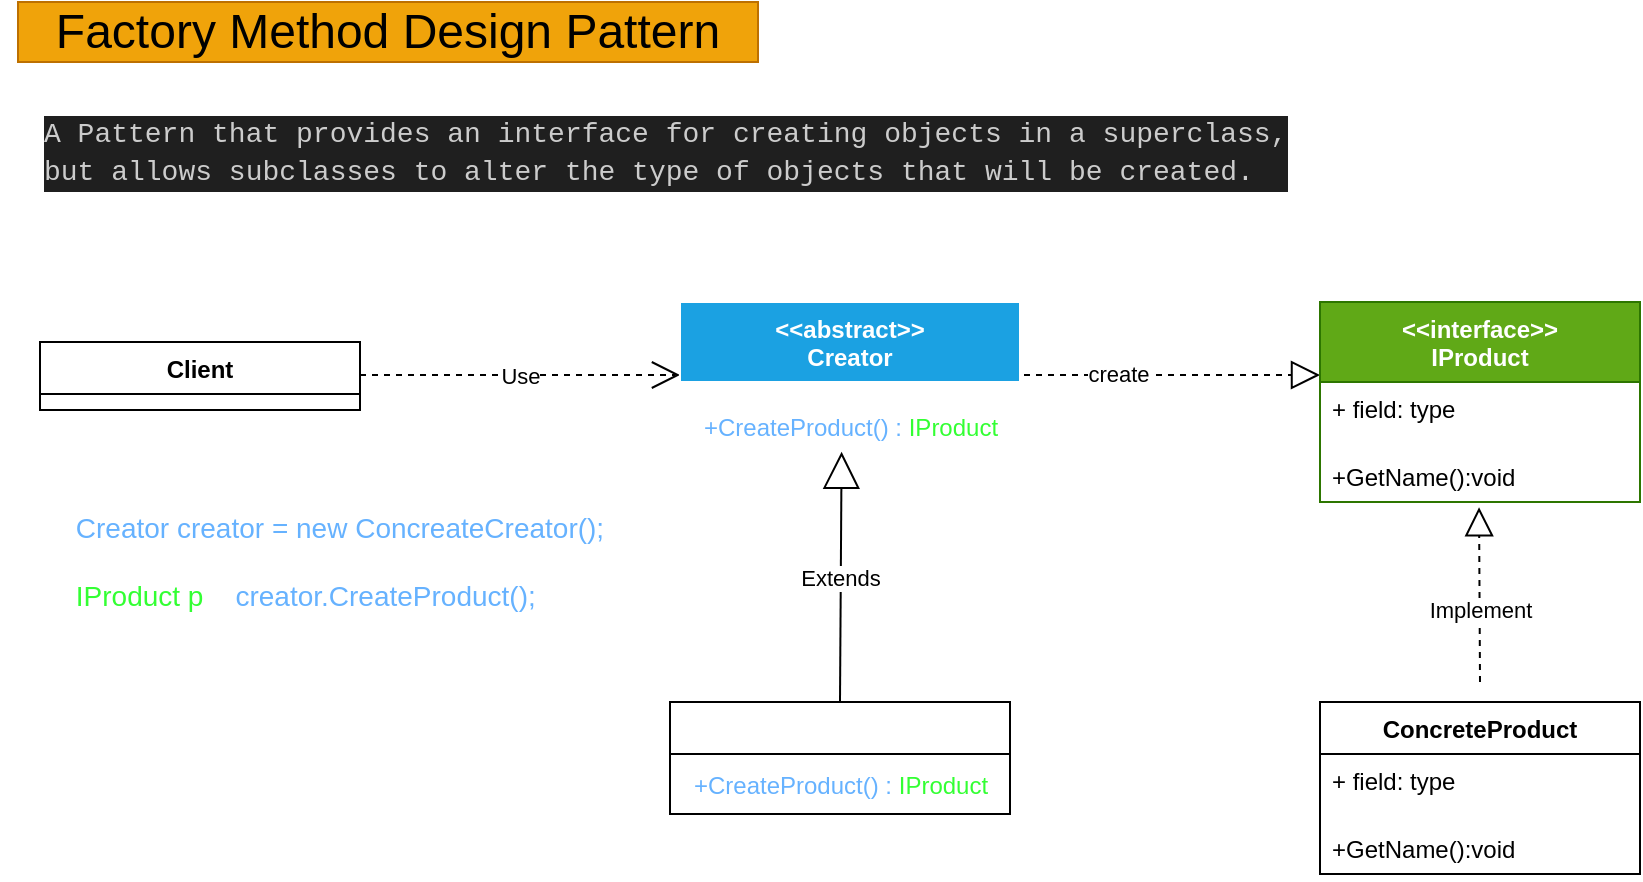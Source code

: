 <mxfile>
    <diagram id="OAejah4RlwYKssRU32tp" name="Page-1">
        <mxGraphModel dx="1078" dy="475" grid="1" gridSize="10" guides="1" tooltips="1" connect="1" arrows="1" fold="1" page="1" pageScale="1" pageWidth="1100" pageHeight="850" background="none" math="0" shadow="0">
            <root>
                <mxCell id="0"/>
                <mxCell id="1" parent="0"/>
                <mxCell id="110" value="&lt;font style=&quot;font-size: 24px;&quot;&gt;Factory Method Design Pattern&lt;/font&gt;" style="text;html=1;strokeColor=#BD7000;fillColor=#f0a30a;align=center;verticalAlign=middle;whiteSpace=wrap;rounded=0;movable=0;resizable=0;rotatable=0;deletable=0;editable=0;connectable=0;fontColor=#000000;container=0;" parent="1" vertex="1">
                    <mxGeometry x="29" y="20" width="370" height="30" as="geometry"/>
                </mxCell>
                <mxCell id="140" value="&lt;div style=&quot;color: rgb(204, 204, 204); background-color: rgb(31, 31, 31); font-family: Consolas, &amp;quot;Courier New&amp;quot;, monospace; font-size: 14px; line-height: 19px;&quot;&gt;A Pattern that provides an interface for creating objects in a superclass,&lt;/div&gt;&lt;div style=&quot;color: rgb(204, 204, 204); background-color: rgb(31, 31, 31); font-family: Consolas, &amp;quot;Courier New&amp;quot;, monospace; font-size: 14px; line-height: 19px;&quot;&gt;but allows subclasses to alter the type of objects that will be created.&lt;/div&gt;" style="text;html=1;align=left;verticalAlign=middle;resizable=0;points=[];autosize=1;strokeColor=none;fillColor=none;" vertex="1" parent="1">
                    <mxGeometry x="40" y="70" width="590" height="50" as="geometry"/>
                </mxCell>
                <mxCell id="141" value="" style="group" vertex="1" connectable="0" parent="1">
                    <mxGeometry x="20" y="130" width="820" height="326" as="geometry"/>
                </mxCell>
                <mxCell id="98" value="Client" style="swimlane;fontStyle=1;align=center;verticalAlign=top;childLayout=stackLayout;horizontal=1;startSize=26;horizontalStack=0;resizeParent=1;resizeParentMax=0;resizeLast=0;collapsible=1;marginBottom=0;movable=1;resizable=1;rotatable=1;deletable=1;editable=1;connectable=1;container=0;" parent="141" vertex="1">
                    <mxGeometry x="20" y="60" width="160" height="34" as="geometry"/>
                </mxCell>
                <mxCell id="105" value="Use" style="endArrow=open;endSize=12;dashed=1;html=1;movable=1;resizable=1;rotatable=1;deletable=1;editable=1;connectable=1;" parent="141" edge="1">
                    <mxGeometry width="160" relative="1" as="geometry">
                        <mxPoint x="180" y="76.5" as="sourcePoint"/>
                        <mxPoint x="340" y="76.5" as="targetPoint"/>
                    </mxGeometry>
                </mxCell>
                <mxCell id="114" value="" style="endArrow=block;dashed=1;endFill=0;endSize=12;html=1;movable=1;resizable=1;rotatable=1;deletable=1;editable=1;connectable=1;" parent="141" edge="1">
                    <mxGeometry width="160" relative="1" as="geometry">
                        <mxPoint x="500" y="76.5" as="sourcePoint"/>
                        <mxPoint x="660" y="76.5" as="targetPoint"/>
                    </mxGeometry>
                </mxCell>
                <mxCell id="115" value="create" style="edgeLabel;html=1;align=center;verticalAlign=middle;resizable=1;points=[];movable=1;rotatable=1;deletable=1;editable=1;connectable=1;container=0;" parent="114" vertex="1" connectable="0">
                    <mxGeometry x="-0.271" y="1" relative="1" as="geometry">
                        <mxPoint as="offset"/>
                    </mxGeometry>
                </mxCell>
                <mxCell id="75" value="ConcreteProduct" style="swimlane;fontStyle=1;align=center;verticalAlign=top;childLayout=stackLayout;horizontal=1;startSize=26;horizontalStack=0;resizeParent=1;resizeParentMax=0;resizeLast=0;collapsible=1;marginBottom=0;movable=1;resizable=1;rotatable=1;deletable=1;editable=1;connectable=1;container=0;" parent="141" vertex="1">
                    <mxGeometry x="660" y="240" width="160" height="86" as="geometry"/>
                </mxCell>
                <mxCell id="84" value="&lt;&lt;interface&gt;&gt;&#10;IProduct" style="swimlane;fontStyle=1;align=center;verticalAlign=top;childLayout=stackLayout;horizontal=1;startSize=40;horizontalStack=0;resizeParent=1;resizeParentMax=0;resizeLast=0;collapsible=1;marginBottom=0;fillColor=#60a917;fontColor=#ffffff;strokeColor=#2D7600;movable=1;resizable=1;rotatable=1;deletable=1;editable=1;connectable=1;container=0;" parent="141" vertex="1">
                    <mxGeometry x="660" y="40" width="160" height="100" as="geometry"/>
                </mxCell>
                <mxCell id="97" value="" style="endArrow=block;dashed=1;endFill=0;endSize=12;html=1;entryX=0.497;entryY=1.102;entryDx=0;entryDy=0;entryPerimeter=0;movable=1;resizable=1;rotatable=1;deletable=1;editable=1;connectable=1;" parent="141" target="87" edge="1">
                    <mxGeometry width="160" relative="1" as="geometry">
                        <mxPoint x="740" y="230" as="sourcePoint"/>
                        <mxPoint x="740" y="150" as="targetPoint"/>
                    </mxGeometry>
                </mxCell>
                <mxCell id="102" value="Implement" style="edgeLabel;html=1;align=center;verticalAlign=middle;resizable=1;points=[];movable=1;rotatable=1;deletable=1;editable=1;connectable=1;container=0;" parent="97" vertex="1" connectable="0">
                    <mxGeometry x="-0.176" relative="1" as="geometry">
                        <mxPoint as="offset"/>
                    </mxGeometry>
                </mxCell>
                <mxCell id="116" value="&lt;font style=&quot;&quot;&gt;&lt;br&gt;&lt;br&gt;&lt;div style=&quot;font-size: 14px; text-align: left;&quot;&gt;&lt;span style=&quot;background-color: initial;&quot;&gt;&lt;font color=&quot;#66b2ff&quot;&gt;Creator creator = new ConcreateCreator();&lt;/font&gt;&lt;/span&gt;&lt;br&gt;&lt;/div&gt;&lt;div style=&quot;font-size: 14px; text-align: left;&quot;&gt;&lt;span style=&quot;background-color: initial;&quot;&gt;&lt;br&gt;&lt;/span&gt;&lt;/div&gt;&lt;span style=&quot;font-size: 14px;&quot;&gt;&lt;div style=&quot;text-align: left;&quot;&gt;&lt;span style=&quot;background-color: initial;&quot;&gt;&lt;font color=&quot;#33ff33&quot;&gt;IProduct p&lt;/font&gt;&lt;font color=&quot;#ffffff&quot;&gt; =&lt;/font&gt; &lt;font color=&quot;#66b2ff&quot;&gt;creator.CreateProduct();&lt;/font&gt;&lt;/span&gt;&lt;/div&gt;&lt;/span&gt;&lt;div style=&quot;text-align: left;&quot;&gt;&lt;br&gt;&lt;/div&gt;&lt;div style=&quot;text-align: left;&quot;&gt;&lt;br&gt;&lt;/div&gt;&lt;/font&gt;" style="text;strokeColor=none;align=center;fillColor=none;html=1;verticalAlign=middle;whiteSpace=wrap;rounded=0;fontColor=#FF66B3;movable=1;resizable=1;rotatable=1;deletable=1;editable=1;connectable=1;container=0;" parent="141" vertex="1">
                    <mxGeometry y="140" width="340" height="60" as="geometry"/>
                </mxCell>
                <mxCell id="130" value="Factory" style="text;html=1;align=center;verticalAlign=middle;resizable=1;points=[];autosize=1;strokeColor=none;fillColor=none;fontColor=#FFFFFF;movable=1;rotatable=1;deletable=1;editable=1;connectable=1;container=0;" parent="141" vertex="1">
                    <mxGeometry x="380" width="60" height="30" as="geometry"/>
                </mxCell>
                <mxCell id="100" value="" style="line;strokeWidth=1;fillColor=none;align=left;verticalAlign=middle;spacingTop=-1;spacingLeft=3;spacingRight=3;rotatable=1;labelPosition=right;points=[];portConstraint=eastwest;strokeColor=inherit;movable=1;resizable=1;deletable=1;editable=1;connectable=1;container=0;" parent="141" vertex="1">
                    <mxGeometry x="20" y="86" width="160" height="8" as="geometry"/>
                </mxCell>
                <mxCell id="88" value="&lt;&lt;abstract&gt;&gt;&#10;Creator" style="swimlane;fontStyle=1;align=center;verticalAlign=top;childLayout=stackLayout;horizontal=1;startSize=40;horizontalStack=0;resizeParent=1;resizeParentMax=0;resizeLast=0;collapsible=1;marginBottom=0;fillColor=#1ba1e2;fontColor=#ffffff;strokeColor=#FFFFFF;movable=1;resizable=1;rotatable=1;deletable=1;editable=1;connectable=1;container=0;" parent="141" vertex="1">
                    <mxGeometry x="340" y="40" width="170" height="78" as="geometry"/>
                </mxCell>
                <mxCell id="139" value="" style="line;strokeWidth=1;fillColor=none;align=left;verticalAlign=middle;spacingTop=-1;spacingLeft=3;spacingRight=3;rotatable=1;labelPosition=right;points=[];portConstraint=eastwest;strokeColor=inherit;movable=1;resizable=1;deletable=1;editable=1;connectable=1;container=0;" parent="88" vertex="1">
                    <mxGeometry y="40" width="170" height="8" as="geometry"/>
                </mxCell>
                <mxCell id="137" value="&lt;font color=&quot;#66b2ff&quot;&gt;+CreateProduct() :&lt;/font&gt; IProduct" style="text;html=1;align=center;verticalAlign=middle;resizable=1;points=[];autosize=1;strokeColor=none;fillColor=none;fontSize=12;fontColor=#33FF33;movable=1;rotatable=1;deletable=1;editable=1;connectable=1;" parent="88" vertex="1">
                    <mxGeometry y="48" width="170" height="30" as="geometry"/>
                </mxCell>
                <mxCell id="92" value="ConcreteCreator" style="swimlane;fontStyle=1;align=center;verticalAlign=top;childLayout=stackLayout;horizontal=1;startSize=26;horizontalStack=0;resizeParent=1;resizeParentMax=0;resizeLast=0;collapsible=1;marginBottom=0;movable=1;resizable=1;rotatable=1;deletable=1;editable=1;connectable=1;container=0;fontColor=#FFFFFF;" parent="141" vertex="1">
                    <mxGeometry x="335" y="240" width="170" height="56" as="geometry"/>
                </mxCell>
                <mxCell id="136" value="&lt;font color=&quot;#66b2ff&quot; style=&quot;font-size: 12px;&quot;&gt;+CreateProduct() : &lt;/font&gt;&lt;font color=&quot;#33ff33&quot; style=&quot;font-size: 12px;&quot;&gt;I&lt;font style=&quot;font-size: 12px;&quot;&gt;Product&lt;/font&gt;&lt;/font&gt;" style="text;html=1;align=center;verticalAlign=middle;resizable=1;points=[];autosize=1;strokeColor=none;fillColor=none;fontSize=14;fontColor=#FFFF66;movable=1;rotatable=1;deletable=1;editable=1;connectable=1;" parent="92" vertex="1">
                    <mxGeometry y="26" width="170" height="30" as="geometry"/>
                </mxCell>
                <mxCell id="96" value="Extends" style="endArrow=block;endSize=16;endFill=0;html=1;exitX=0.5;exitY=0;exitDx=0;exitDy=0;entryX=0.505;entryY=1.034;entryDx=0;entryDy=0;entryPerimeter=0;movable=1;resizable=1;rotatable=1;deletable=1;editable=1;connectable=1;" parent="141" source="92" edge="1">
                    <mxGeometry width="160" relative="1" as="geometry">
                        <mxPoint x="480" y="220" as="sourcePoint"/>
                        <mxPoint x="420.8" y="114.884" as="targetPoint"/>
                    </mxGeometry>
                </mxCell>
                <mxCell id="90" value="" style="line;strokeWidth=1;fillColor=none;align=left;verticalAlign=middle;spacingTop=-1;spacingLeft=3;spacingRight=3;rotatable=1;labelPosition=right;points=[];portConstraint=eastwest;strokeColor=inherit;movable=1;resizable=1;deletable=1;editable=1;connectable=1;container=0;" parent="141" vertex="1">
                    <mxGeometry x="340" y="80" width="160" height="8" as="geometry"/>
                </mxCell>
                <mxCell id="94" value="" style="line;strokeWidth=1;fillColor=none;align=left;verticalAlign=middle;spacingTop=-1;spacingLeft=3;spacingRight=3;rotatable=1;labelPosition=right;points=[];portConstraint=eastwest;strokeColor=inherit;movable=1;resizable=1;deletable=1;editable=1;connectable=1;container=0;" parent="141" vertex="1">
                    <mxGeometry x="340" y="266" width="160" height="8" as="geometry"/>
                </mxCell>
                <mxCell id="76" value="+ field: type" style="text;strokeColor=none;fillColor=none;align=left;verticalAlign=top;spacingLeft=4;spacingRight=4;overflow=hidden;rotatable=1;points=[[0,0.5],[1,0.5]];portConstraint=eastwest;movable=1;resizable=1;deletable=1;editable=1;connectable=1;container=0;" parent="141" vertex="1">
                    <mxGeometry x="660" y="266" width="160" height="26" as="geometry"/>
                </mxCell>
                <mxCell id="77" value="" style="line;strokeWidth=1;fillColor=none;align=left;verticalAlign=middle;spacingTop=-1;spacingLeft=3;spacingRight=3;rotatable=1;labelPosition=right;points=[];portConstraint=eastwest;strokeColor=inherit;movable=1;resizable=1;deletable=1;editable=1;connectable=1;container=0;" parent="141" vertex="1">
                    <mxGeometry x="660" y="292" width="160" height="8" as="geometry"/>
                </mxCell>
                <mxCell id="78" value="+GetName():void" style="text;strokeColor=none;fillColor=none;align=left;verticalAlign=top;spacingLeft=4;spacingRight=4;overflow=hidden;rotatable=1;points=[[0,0.5],[1,0.5]];portConstraint=eastwest;movable=1;resizable=1;deletable=1;editable=1;connectable=1;container=0;" parent="141" vertex="1">
                    <mxGeometry x="660" y="300" width="160" height="26" as="geometry"/>
                </mxCell>
                <mxCell id="85" value="+ field: type" style="text;strokeColor=none;fillColor=none;align=left;verticalAlign=top;spacingLeft=4;spacingRight=4;overflow=hidden;rotatable=1;points=[[0,0.5],[1,0.5]];portConstraint=eastwest;movable=1;resizable=1;deletable=1;editable=1;connectable=1;container=0;" parent="141" vertex="1">
                    <mxGeometry x="660" y="80" width="160" height="26" as="geometry"/>
                </mxCell>
                <mxCell id="86" value="" style="line;strokeWidth=1;fillColor=none;align=left;verticalAlign=middle;spacingTop=-1;spacingLeft=3;spacingRight=3;rotatable=1;labelPosition=right;points=[];portConstraint=eastwest;strokeColor=inherit;movable=1;resizable=1;deletable=1;editable=1;connectable=1;container=0;" parent="141" vertex="1">
                    <mxGeometry x="660" y="106" width="160" height="8" as="geometry"/>
                </mxCell>
                <mxCell id="87" value="+GetName():void" style="text;strokeColor=none;fillColor=none;align=left;verticalAlign=top;spacingLeft=4;spacingRight=4;overflow=hidden;rotatable=1;points=[[0,0.5],[1,0.5]];portConstraint=eastwest;movable=1;resizable=1;deletable=1;editable=1;connectable=1;container=0;" parent="141" vertex="1">
                    <mxGeometry x="660" y="114" width="160" height="26" as="geometry"/>
                </mxCell>
            </root>
        </mxGraphModel>
    </diagram>
</mxfile>